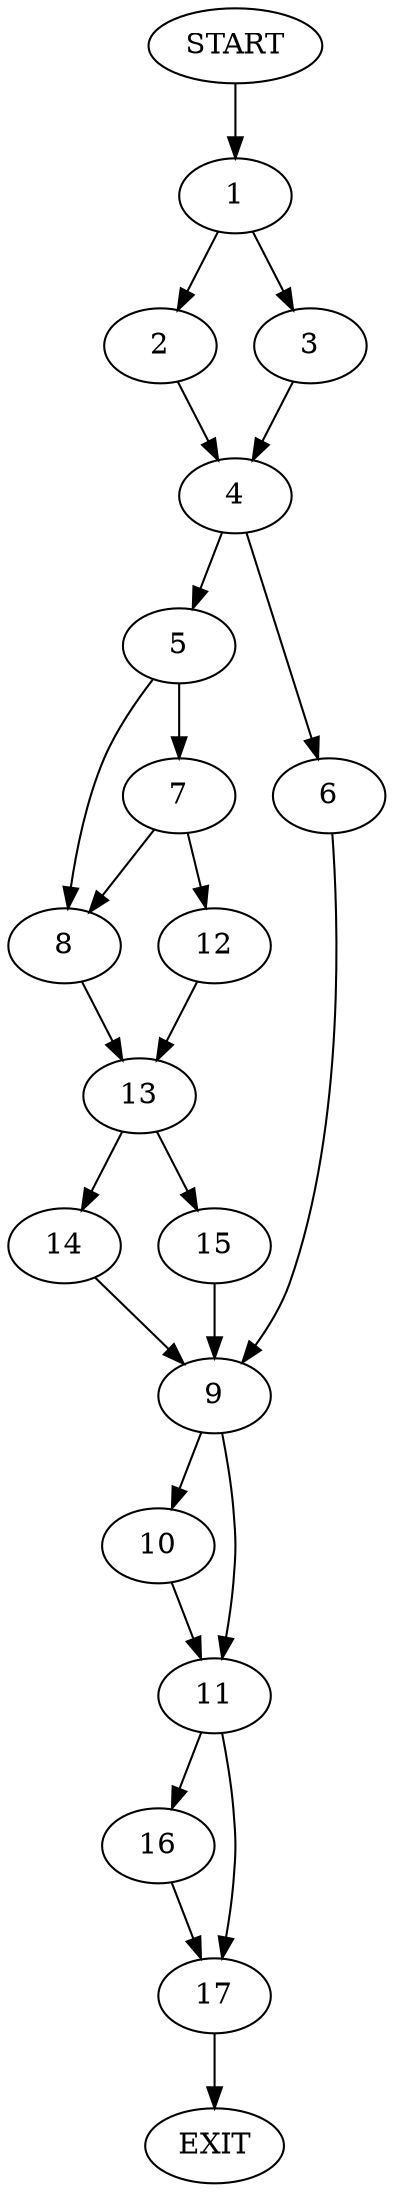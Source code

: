 digraph {
0 [label="START"]
18 [label="EXIT"]
0 -> 1
1 -> 2
1 -> 3
3 -> 4
2 -> 4
4 -> 5
4 -> 6
5 -> 7
5 -> 8
6 -> 9
9 -> 10
9 -> 11
7 -> 12
7 -> 8
8 -> 13
12 -> 13
13 -> 14
13 -> 15
15 -> 9
14 -> 9
11 -> 16
11 -> 17
10 -> 11
16 -> 17
17 -> 18
}
